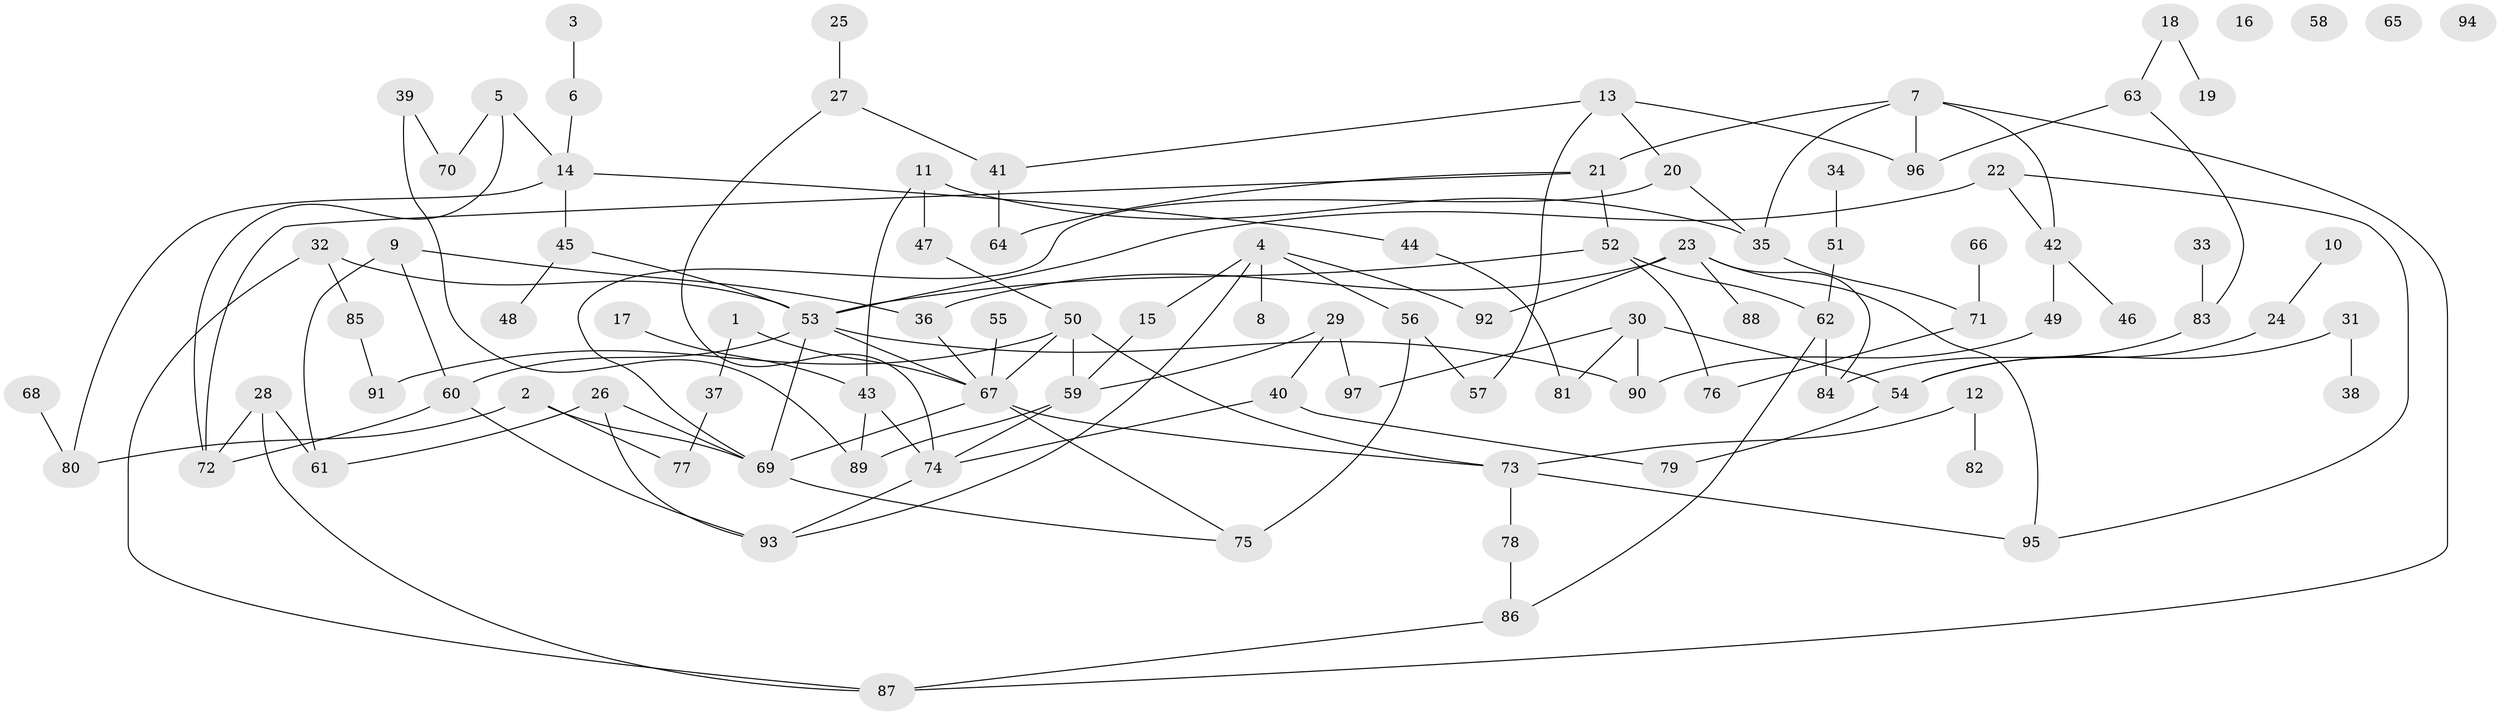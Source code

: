 // coarse degree distribution, {3: 0.24074074074074073, 5: 0.12962962962962962, 1: 0.14814814814814814, 4: 0.16666666666666666, 2: 0.2037037037037037, 7: 0.018518518518518517, 9: 0.018518518518518517, 6: 0.07407407407407407}
// Generated by graph-tools (version 1.1) at 2025/35/03/04/25 23:35:47]
// undirected, 97 vertices, 132 edges
graph export_dot {
  node [color=gray90,style=filled];
  1;
  2;
  3;
  4;
  5;
  6;
  7;
  8;
  9;
  10;
  11;
  12;
  13;
  14;
  15;
  16;
  17;
  18;
  19;
  20;
  21;
  22;
  23;
  24;
  25;
  26;
  27;
  28;
  29;
  30;
  31;
  32;
  33;
  34;
  35;
  36;
  37;
  38;
  39;
  40;
  41;
  42;
  43;
  44;
  45;
  46;
  47;
  48;
  49;
  50;
  51;
  52;
  53;
  54;
  55;
  56;
  57;
  58;
  59;
  60;
  61;
  62;
  63;
  64;
  65;
  66;
  67;
  68;
  69;
  70;
  71;
  72;
  73;
  74;
  75;
  76;
  77;
  78;
  79;
  80;
  81;
  82;
  83;
  84;
  85;
  86;
  87;
  88;
  89;
  90;
  91;
  92;
  93;
  94;
  95;
  96;
  97;
  1 -- 37;
  1 -- 67;
  2 -- 69;
  2 -- 77;
  2 -- 80;
  3 -- 6;
  4 -- 8;
  4 -- 15;
  4 -- 56;
  4 -- 92;
  4 -- 93;
  5 -- 14;
  5 -- 70;
  5 -- 72;
  6 -- 14;
  7 -- 21;
  7 -- 35;
  7 -- 42;
  7 -- 87;
  7 -- 96;
  9 -- 36;
  9 -- 60;
  9 -- 61;
  10 -- 24;
  11 -- 35;
  11 -- 43;
  11 -- 47;
  12 -- 73;
  12 -- 82;
  13 -- 20;
  13 -- 41;
  13 -- 57;
  13 -- 96;
  14 -- 44;
  14 -- 45;
  14 -- 80;
  15 -- 59;
  17 -- 43;
  18 -- 19;
  18 -- 63;
  20 -- 35;
  20 -- 69;
  21 -- 52;
  21 -- 64;
  21 -- 72;
  22 -- 42;
  22 -- 53;
  22 -- 95;
  23 -- 36;
  23 -- 84;
  23 -- 88;
  23 -- 92;
  23 -- 95;
  24 -- 54;
  25 -- 27;
  26 -- 61;
  26 -- 69;
  26 -- 93;
  27 -- 41;
  27 -- 74;
  28 -- 61;
  28 -- 72;
  28 -- 87;
  29 -- 40;
  29 -- 59;
  29 -- 97;
  30 -- 54;
  30 -- 81;
  30 -- 90;
  30 -- 97;
  31 -- 38;
  31 -- 54;
  32 -- 53;
  32 -- 85;
  32 -- 87;
  33 -- 83;
  34 -- 51;
  35 -- 71;
  36 -- 67;
  37 -- 77;
  39 -- 70;
  39 -- 89;
  40 -- 74;
  40 -- 79;
  41 -- 64;
  42 -- 46;
  42 -- 49;
  43 -- 74;
  43 -- 89;
  44 -- 81;
  45 -- 48;
  45 -- 53;
  47 -- 50;
  49 -- 90;
  50 -- 59;
  50 -- 67;
  50 -- 73;
  50 -- 91;
  51 -- 62;
  52 -- 53;
  52 -- 62;
  52 -- 76;
  53 -- 60;
  53 -- 67;
  53 -- 69;
  53 -- 90;
  54 -- 79;
  55 -- 67;
  56 -- 57;
  56 -- 75;
  59 -- 74;
  59 -- 89;
  60 -- 72;
  60 -- 93;
  62 -- 84;
  62 -- 86;
  63 -- 83;
  63 -- 96;
  66 -- 71;
  67 -- 69;
  67 -- 73;
  67 -- 75;
  68 -- 80;
  69 -- 75;
  71 -- 76;
  73 -- 78;
  73 -- 95;
  74 -- 93;
  78 -- 86;
  83 -- 84;
  85 -- 91;
  86 -- 87;
}
